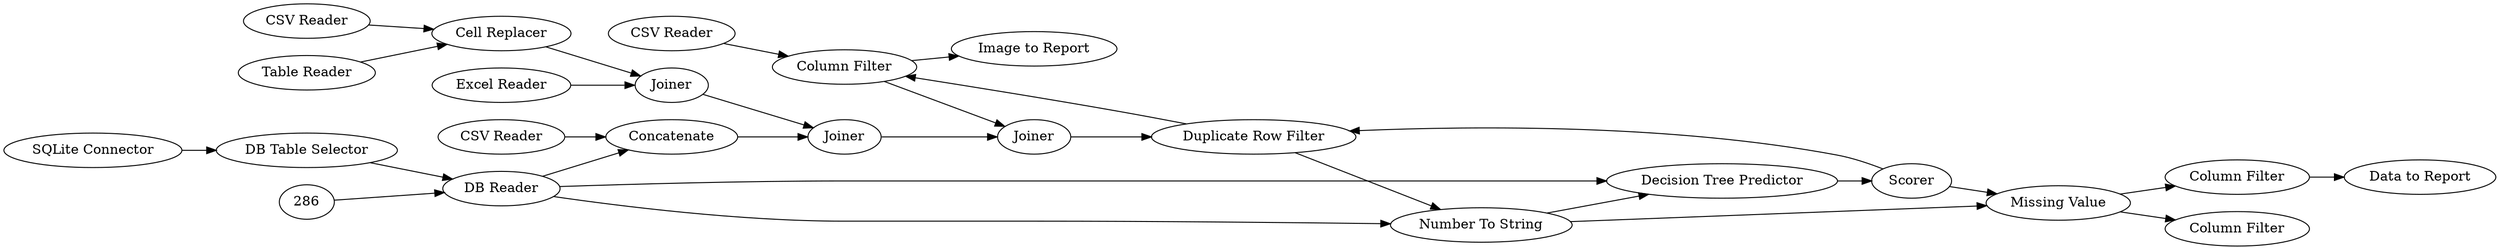 digraph {
	238 [label="Image to Report"]
	239 [label="Data to Report"]
	240 [label="Row Filter"]
	241 [label="Column Filter"]
	244 [label="Decision Tree Predictor"]
	247 [label=Partitioning]
	249 [label=Normalizer]
	250 [label="Decision Tree Learner"]
	251 [label=Scorer]
	253 [label=Heatmap]
	129 [label="Cell Replacer"]
	143 [label=Concatenate]
	240 [label="Missing Value"]
	246 [label="SQLite Connector"]
	247 [label="DB Reader"]
	248 [label="DB Table Selector"]
	249 [label="Duplicate Row Filter"]
	250 [label="Number To String"]
	253 [label="Column Filter"]
	254 [label="Column Filter"]
	255 [label="CSV Reader"]
	256 [label="CSV Reader"]
	257 [label="Excel Reader"]
	258 [label="CSV Reader"]
	259 [label="Table Reader"]
	260 [label=Joiner]
	261 [label=Joiner]
	262 [label=Joiner]
	129 -> 260
	143 -> 261
	240 -> 254
	246 -> 248
	247 -> 143
	248 -> 247
	249 -> 250
	250 -> 240
	253 -> 262
	255 -> 253
	256 -> 129
	257 -> 260
	258 -> 143
	259 -> 129
	260 -> 261
	261 -> 262
	262 -> 249
	240 -> 241
	241 -> 239
	244 -> 251
	247 -> 244
	247 -> 250
	249 -> 253
	250 -> 244
	251 -> 249
	251 -> 240
	253 -> 238
	286 -> 247
	rankdir=LR
}

